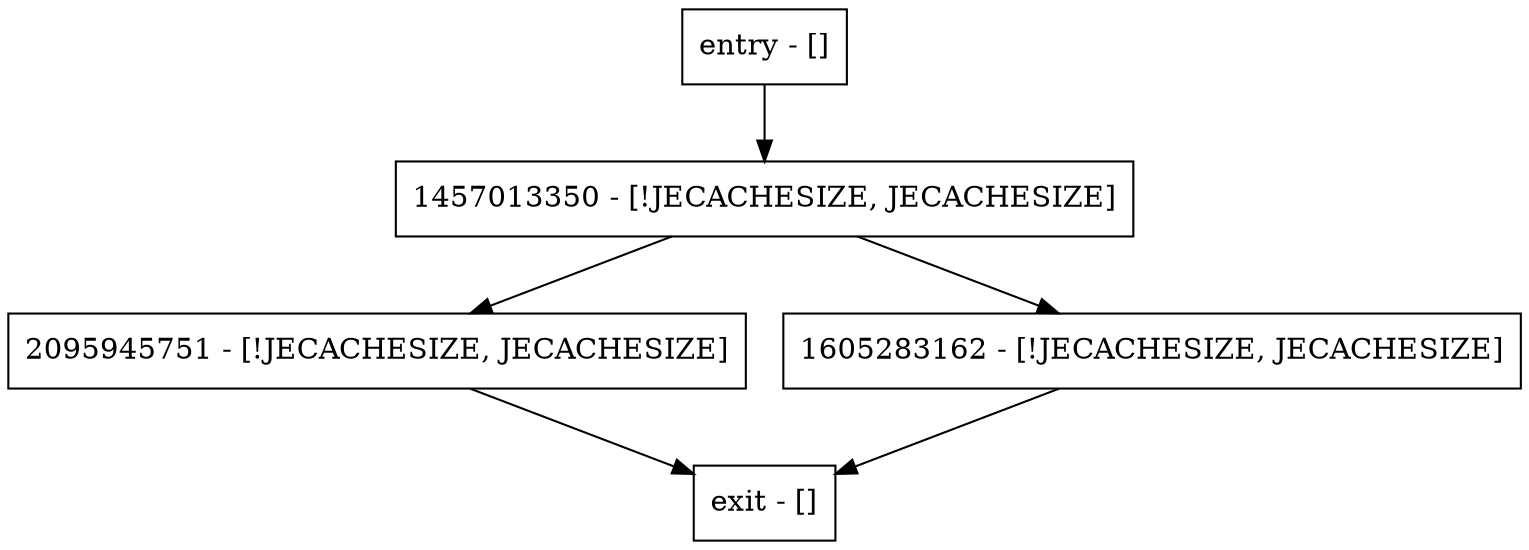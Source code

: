 digraph checkDiskLimitViolation {
node [shape=record];
entry [label="entry - []"];
exit [label="exit - []"];
2095945751 [label="2095945751 - [!JECACHESIZE, JECACHESIZE]"];
1605283162 [label="1605283162 - [!JECACHESIZE, JECACHESIZE]"];
1457013350 [label="1457013350 - [!JECACHESIZE, JECACHESIZE]"];
entry;
exit;
entry -> 1457013350;
2095945751 -> exit;
1605283162 -> exit;
1457013350 -> 2095945751;
1457013350 -> 1605283162;
}
